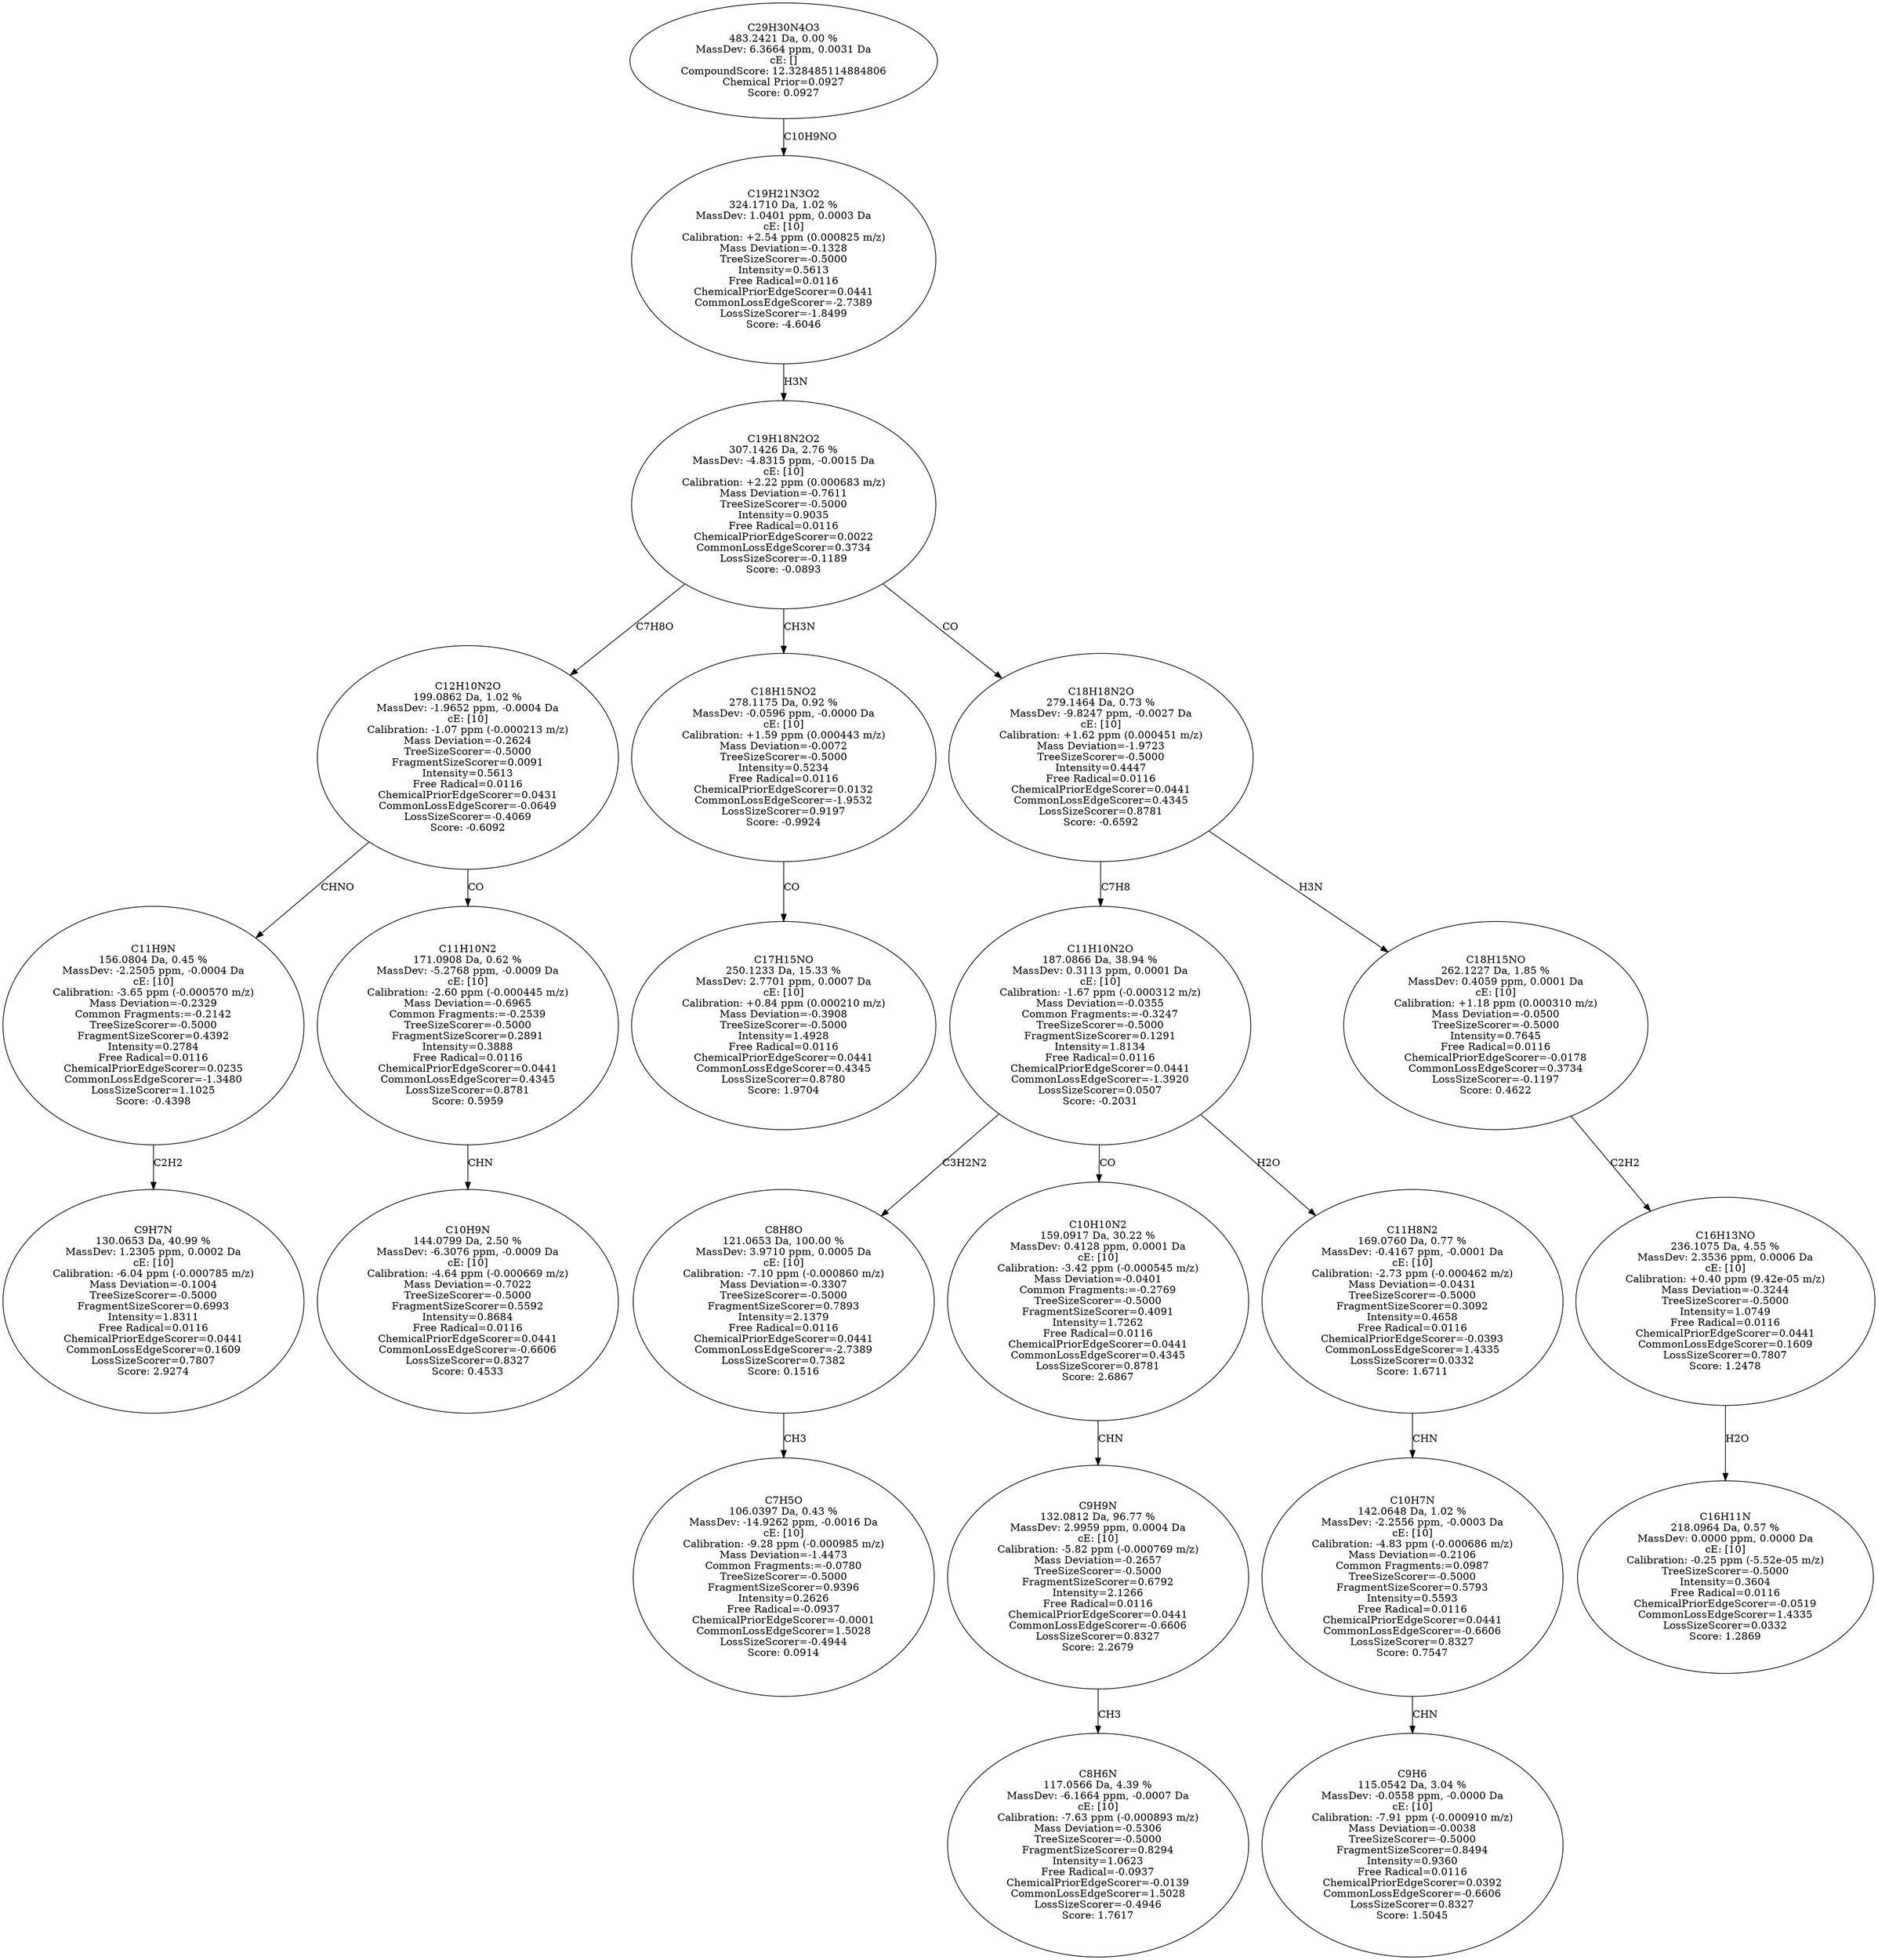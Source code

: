 strict digraph {
v1 [label="C9H7N\n130.0653 Da, 40.99 %\nMassDev: 1.2305 ppm, 0.0002 Da\ncE: [10]\nCalibration: -6.04 ppm (-0.000785 m/z)\nMass Deviation=-0.1004\nTreeSizeScorer=-0.5000\nFragmentSizeScorer=0.6993\nIntensity=1.8311\nFree Radical=0.0116\nChemicalPriorEdgeScorer=0.0441\nCommonLossEdgeScorer=0.1609\nLossSizeScorer=0.7807\nScore: 2.9274"];
v2 [label="C11H9N\n156.0804 Da, 0.45 %\nMassDev: -2.2505 ppm, -0.0004 Da\ncE: [10]\nCalibration: -3.65 ppm (-0.000570 m/z)\nMass Deviation=-0.2329\nCommon Fragments:=-0.2142\nTreeSizeScorer=-0.5000\nFragmentSizeScorer=0.4392\nIntensity=0.2784\nFree Radical=0.0116\nChemicalPriorEdgeScorer=0.0235\nCommonLossEdgeScorer=-1.3480\nLossSizeScorer=1.1025\nScore: -0.4398"];
v3 [label="C10H9N\n144.0799 Da, 2.50 %\nMassDev: -6.3076 ppm, -0.0009 Da\ncE: [10]\nCalibration: -4.64 ppm (-0.000669 m/z)\nMass Deviation=-0.7022\nTreeSizeScorer=-0.5000\nFragmentSizeScorer=0.5592\nIntensity=0.8684\nFree Radical=0.0116\nChemicalPriorEdgeScorer=0.0441\nCommonLossEdgeScorer=-0.6606\nLossSizeScorer=0.8327\nScore: 0.4533"];
v4 [label="C11H10N2\n171.0908 Da, 0.62 %\nMassDev: -5.2768 ppm, -0.0009 Da\ncE: [10]\nCalibration: -2.60 ppm (-0.000445 m/z)\nMass Deviation=-0.6965\nCommon Fragments:=-0.2539\nTreeSizeScorer=-0.5000\nFragmentSizeScorer=0.2891\nIntensity=0.3888\nFree Radical=0.0116\nChemicalPriorEdgeScorer=0.0441\nCommonLossEdgeScorer=0.4345\nLossSizeScorer=0.8781\nScore: 0.5959"];
v5 [label="C12H10N2O\n199.0862 Da, 1.02 %\nMassDev: -1.9652 ppm, -0.0004 Da\ncE: [10]\nCalibration: -1.07 ppm (-0.000213 m/z)\nMass Deviation=-0.2624\nTreeSizeScorer=-0.5000\nFragmentSizeScorer=0.0091\nIntensity=0.5613\nFree Radical=0.0116\nChemicalPriorEdgeScorer=0.0431\nCommonLossEdgeScorer=-0.0649\nLossSizeScorer=-0.4069\nScore: -0.6092"];
v6 [label="C17H15NO\n250.1233 Da, 15.33 %\nMassDev: 2.7701 ppm, 0.0007 Da\ncE: [10]\nCalibration: +0.84 ppm (0.000210 m/z)\nMass Deviation=-0.3908\nTreeSizeScorer=-0.5000\nIntensity=1.4928\nFree Radical=0.0116\nChemicalPriorEdgeScorer=0.0441\nCommonLossEdgeScorer=0.4345\nLossSizeScorer=0.8780\nScore: 1.9704"];
v7 [label="C18H15NO2\n278.1175 Da, 0.92 %\nMassDev: -0.0596 ppm, -0.0000 Da\ncE: [10]\nCalibration: +1.59 ppm (0.000443 m/z)\nMass Deviation=-0.0072\nTreeSizeScorer=-0.5000\nIntensity=0.5234\nFree Radical=0.0116\nChemicalPriorEdgeScorer=0.0132\nCommonLossEdgeScorer=-1.9532\nLossSizeScorer=0.9197\nScore: -0.9924"];
v8 [label="C7H5O\n106.0397 Da, 0.43 %\nMassDev: -14.9262 ppm, -0.0016 Da\ncE: [10]\nCalibration: -9.28 ppm (-0.000985 m/z)\nMass Deviation=-1.4473\nCommon Fragments:=-0.0780\nTreeSizeScorer=-0.5000\nFragmentSizeScorer=0.9396\nIntensity=0.2626\nFree Radical=-0.0937\nChemicalPriorEdgeScorer=-0.0001\nCommonLossEdgeScorer=1.5028\nLossSizeScorer=-0.4944\nScore: 0.0914"];
v9 [label="C8H8O\n121.0653 Da, 100.00 %\nMassDev: 3.9710 ppm, 0.0005 Da\ncE: [10]\nCalibration: -7.10 ppm (-0.000860 m/z)\nMass Deviation=-0.3307\nTreeSizeScorer=-0.5000\nFragmentSizeScorer=0.7893\nIntensity=2.1379\nFree Radical=0.0116\nChemicalPriorEdgeScorer=0.0441\nCommonLossEdgeScorer=-2.7389\nLossSizeScorer=0.7382\nScore: 0.1516"];
v10 [label="C8H6N\n117.0566 Da, 4.39 %\nMassDev: -6.1664 ppm, -0.0007 Da\ncE: [10]\nCalibration: -7.63 ppm (-0.000893 m/z)\nMass Deviation=-0.5306\nTreeSizeScorer=-0.5000\nFragmentSizeScorer=0.8294\nIntensity=1.0623\nFree Radical=-0.0937\nChemicalPriorEdgeScorer=-0.0139\nCommonLossEdgeScorer=1.5028\nLossSizeScorer=-0.4946\nScore: 1.7617"];
v11 [label="C9H9N\n132.0812 Da, 96.77 %\nMassDev: 2.9959 ppm, 0.0004 Da\ncE: [10]\nCalibration: -5.82 ppm (-0.000769 m/z)\nMass Deviation=-0.2657\nTreeSizeScorer=-0.5000\nFragmentSizeScorer=0.6792\nIntensity=2.1266\nFree Radical=0.0116\nChemicalPriorEdgeScorer=0.0441\nCommonLossEdgeScorer=-0.6606\nLossSizeScorer=0.8327\nScore: 2.2679"];
v12 [label="C10H10N2\n159.0917 Da, 30.22 %\nMassDev: 0.4128 ppm, 0.0001 Da\ncE: [10]\nCalibration: -3.42 ppm (-0.000545 m/z)\nMass Deviation=-0.0401\nCommon Fragments:=-0.2769\nTreeSizeScorer=-0.5000\nFragmentSizeScorer=0.4091\nIntensity=1.7262\nFree Radical=0.0116\nChemicalPriorEdgeScorer=0.0441\nCommonLossEdgeScorer=0.4345\nLossSizeScorer=0.8781\nScore: 2.6867"];
v13 [label="C9H6\n115.0542 Da, 3.04 %\nMassDev: -0.0558 ppm, -0.0000 Da\ncE: [10]\nCalibration: -7.91 ppm (-0.000910 m/z)\nMass Deviation=-0.0038\nTreeSizeScorer=-0.5000\nFragmentSizeScorer=0.8494\nIntensity=0.9360\nFree Radical=0.0116\nChemicalPriorEdgeScorer=0.0392\nCommonLossEdgeScorer=-0.6606\nLossSizeScorer=0.8327\nScore: 1.5045"];
v14 [label="C10H7N\n142.0648 Da, 1.02 %\nMassDev: -2.2556 ppm, -0.0003 Da\ncE: [10]\nCalibration: -4.83 ppm (-0.000686 m/z)\nMass Deviation=-0.2106\nCommon Fragments:=0.0987\nTreeSizeScorer=-0.5000\nFragmentSizeScorer=0.5793\nIntensity=0.5593\nFree Radical=0.0116\nChemicalPriorEdgeScorer=0.0441\nCommonLossEdgeScorer=-0.6606\nLossSizeScorer=0.8327\nScore: 0.7547"];
v15 [label="C11H8N2\n169.0760 Da, 0.77 %\nMassDev: -0.4167 ppm, -0.0001 Da\ncE: [10]\nCalibration: -2.73 ppm (-0.000462 m/z)\nMass Deviation=-0.0431\nTreeSizeScorer=-0.5000\nFragmentSizeScorer=0.3092\nIntensity=0.4658\nFree Radical=0.0116\nChemicalPriorEdgeScorer=-0.0393\nCommonLossEdgeScorer=1.4335\nLossSizeScorer=0.0332\nScore: 1.6711"];
v16 [label="C11H10N2O\n187.0866 Da, 38.94 %\nMassDev: 0.3113 ppm, 0.0001 Da\ncE: [10]\nCalibration: -1.67 ppm (-0.000312 m/z)\nMass Deviation=-0.0355\nCommon Fragments:=-0.3247\nTreeSizeScorer=-0.5000\nFragmentSizeScorer=0.1291\nIntensity=1.8134\nFree Radical=0.0116\nChemicalPriorEdgeScorer=0.0441\nCommonLossEdgeScorer=-1.3920\nLossSizeScorer=0.0507\nScore: -0.2031"];
v17 [label="C16H11N\n218.0964 Da, 0.57 %\nMassDev: 0.0000 ppm, 0.0000 Da\ncE: [10]\nCalibration: -0.25 ppm (-5.52e-05 m/z)\nTreeSizeScorer=-0.5000\nIntensity=0.3604\nFree Radical=0.0116\nChemicalPriorEdgeScorer=-0.0519\nCommonLossEdgeScorer=1.4335\nLossSizeScorer=0.0332\nScore: 1.2869"];
v18 [label="C16H13NO\n236.1075 Da, 4.55 %\nMassDev: 2.3536 ppm, 0.0006 Da\ncE: [10]\nCalibration: +0.40 ppm (9.42e-05 m/z)\nMass Deviation=-0.3244\nTreeSizeScorer=-0.5000\nIntensity=1.0749\nFree Radical=0.0116\nChemicalPriorEdgeScorer=0.0441\nCommonLossEdgeScorer=0.1609\nLossSizeScorer=0.7807\nScore: 1.2478"];
v19 [label="C18H15NO\n262.1227 Da, 1.85 %\nMassDev: 0.4059 ppm, 0.0001 Da\ncE: [10]\nCalibration: +1.18 ppm (0.000310 m/z)\nMass Deviation=-0.0500\nTreeSizeScorer=-0.5000\nIntensity=0.7645\nFree Radical=0.0116\nChemicalPriorEdgeScorer=-0.0178\nCommonLossEdgeScorer=0.3734\nLossSizeScorer=-0.1197\nScore: 0.4622"];
v20 [label="C18H18N2O\n279.1464 Da, 0.73 %\nMassDev: -9.8247 ppm, -0.0027 Da\ncE: [10]\nCalibration: +1.62 ppm (0.000451 m/z)\nMass Deviation=-1.9723\nTreeSizeScorer=-0.5000\nIntensity=0.4447\nFree Radical=0.0116\nChemicalPriorEdgeScorer=0.0441\nCommonLossEdgeScorer=0.4345\nLossSizeScorer=0.8781\nScore: -0.6592"];
v21 [label="C19H18N2O2\n307.1426 Da, 2.76 %\nMassDev: -4.8315 ppm, -0.0015 Da\ncE: [10]\nCalibration: +2.22 ppm (0.000683 m/z)\nMass Deviation=-0.7611\nTreeSizeScorer=-0.5000\nIntensity=0.9035\nFree Radical=0.0116\nChemicalPriorEdgeScorer=0.0022\nCommonLossEdgeScorer=0.3734\nLossSizeScorer=-0.1189\nScore: -0.0893"];
v22 [label="C19H21N3O2\n324.1710 Da, 1.02 %\nMassDev: 1.0401 ppm, 0.0003 Da\ncE: [10]\nCalibration: +2.54 ppm (0.000825 m/z)\nMass Deviation=-0.1328\nTreeSizeScorer=-0.5000\nIntensity=0.5613\nFree Radical=0.0116\nChemicalPriorEdgeScorer=0.0441\nCommonLossEdgeScorer=-2.7389\nLossSizeScorer=-1.8499\nScore: -4.6046"];
v23 [label="C29H30N4O3\n483.2421 Da, 0.00 %\nMassDev: 6.3664 ppm, 0.0031 Da\ncE: []\nCompoundScore: 12.328485114884806\nChemical Prior=0.0927\nScore: 0.0927"];
v2 -> v1 [label="C2H2"];
v5 -> v2 [label="CHNO"];
v4 -> v3 [label="CHN"];
v5 -> v4 [label="CO"];
v21 -> v5 [label="C7H8O"];
v7 -> v6 [label="CO"];
v21 -> v7 [label="CH3N"];
v9 -> v8 [label="CH3"];
v16 -> v9 [label="C3H2N2"];
v11 -> v10 [label="CH3"];
v12 -> v11 [label="CHN"];
v16 -> v12 [label="CO"];
v14 -> v13 [label="CHN"];
v15 -> v14 [label="CHN"];
v16 -> v15 [label="H2O"];
v20 -> v16 [label="C7H8"];
v18 -> v17 [label="H2O"];
v19 -> v18 [label="C2H2"];
v20 -> v19 [label="H3N"];
v21 -> v20 [label="CO"];
v22 -> v21 [label="H3N"];
v23 -> v22 [label="C10H9NO"];
}